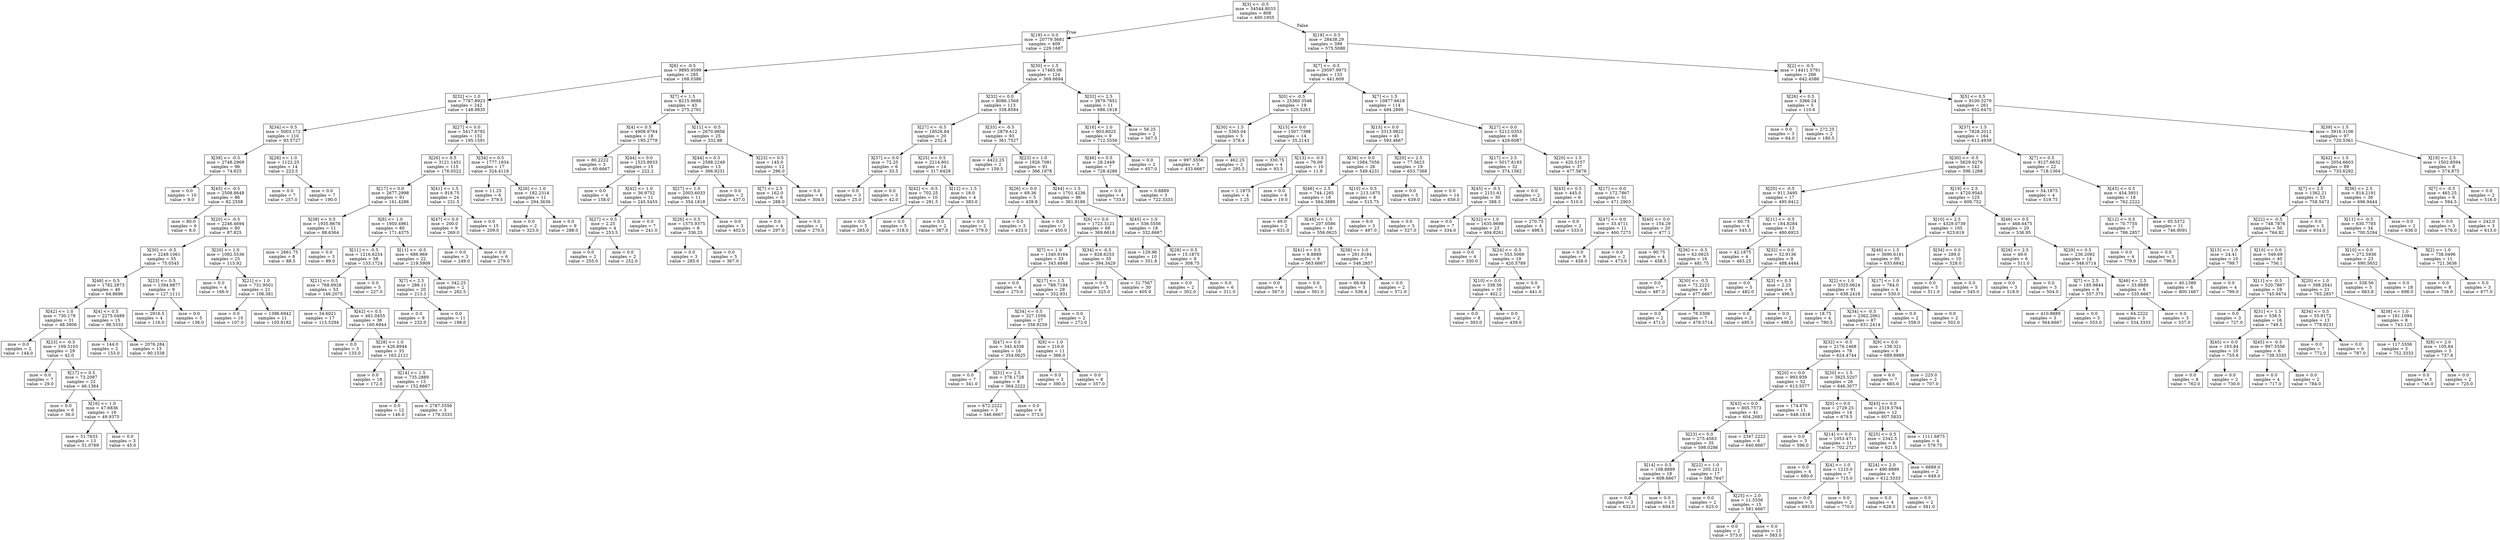 digraph Tree {
node [shape=box] ;
0 [label="X[3] <= -0.5\nmse = 54544.8033\nsamples = 808\nvalue = 400.1955"] ;
1 [label="X[19] <= 0.0\nmse = 20779.5681\nsamples = 409\nvalue = 229.1687"] ;
0 -> 1 [labeldistance=2.5, labelangle=45, headlabel="True"] ;
2 [label="X[6] <= -0.5\nmse = 9895.9599\nsamples = 285\nvalue = 168.0386"] ;
1 -> 2 ;
3 [label="X[32] <= 1.0\nmse = 7787.8923\nsamples = 242\nvalue = 148.9835"] ;
2 -> 3 ;
4 [label="X[34] <= 0.5\nmse = 5003.172\nsamples = 110\nvalue = 93.5727"] ;
3 -> 4 ;
5 [label="X[38] <= -0.5\nmse = 2748.2969\nsamples = 96\nvalue = 74.625"] ;
4 -> 5 ;
6 [label="mse = 0.0\nsamples = 10\nvalue = 9.0"] ;
5 -> 6 ;
7 [label="X[45] <= -0.5\nmse = 2508.8648\nsamples = 86\nvalue = 82.2558"] ;
5 -> 7 ;
8 [label="mse = 80.0\nsamples = 6\nvalue = 8.0"] ;
7 -> 8 ;
9 [label="X[20] <= -0.5\nmse = 2246.4694\nsamples = 80\nvalue = 87.825"] ;
7 -> 9 ;
10 [label="X[30] <= -0.5\nmse = 2249.1061\nsamples = 55\nvalue = 75.0545"] ;
9 -> 10 ;
11 [label="X[48] <= 0.5\nmse = 1782.2873\nsamples = 46\nvalue = 64.8696"] ;
10 -> 11 ;
12 [label="X[42] <= 1.0\nmse = 730.179\nsamples = 31\nvalue = 48.5806"] ;
11 -> 12 ;
13 [label="mse = 0.0\nsamples = 2\nvalue = 144.0"] ;
12 -> 13 ;
14 [label="X[23] <= -0.5\nmse = 109.3103\nsamples = 29\nvalue = 42.0"] ;
12 -> 14 ;
15 [label="mse = 0.0\nsamples = 7\nvalue = 29.0"] ;
14 -> 15 ;
16 [label="X[17] <= 0.5\nmse = 73.2087\nsamples = 22\nvalue = 46.1364"] ;
14 -> 16 ;
17 [label="mse = 0.0\nsamples = 6\nvalue = 36.0"] ;
16 -> 17 ;
18 [label="X[16] <= 1.0\nmse = 47.6836\nsamples = 16\nvalue = 49.9375"] ;
16 -> 18 ;
19 [label="mse = 51.7633\nsamples = 13\nvalue = 51.0769"] ;
18 -> 19 ;
20 [label="mse = 0.0\nsamples = 3\nvalue = 45.0"] ;
18 -> 20 ;
21 [label="X[4] <= 0.5\nmse = 2275.0489\nsamples = 15\nvalue = 98.5333"] ;
11 -> 21 ;
22 [label="mse = 144.0\nsamples = 2\nvalue = 153.0"] ;
21 -> 22 ;
23 [label="mse = 2076.284\nsamples = 13\nvalue = 90.1538"] ;
21 -> 23 ;
24 [label="X[23] <= 0.5\nmse = 1394.9877\nsamples = 9\nvalue = 127.1111"] ;
10 -> 24 ;
25 [label="mse = 2916.5\nsamples = 4\nvalue = 116.0"] ;
24 -> 25 ;
26 [label="mse = 0.0\nsamples = 5\nvalue = 136.0"] ;
24 -> 26 ;
27 [label="X[20] <= 1.0\nmse = 1092.5536\nsamples = 25\nvalue = 115.92"] ;
9 -> 27 ;
28 [label="mse = 0.0\nsamples = 4\nvalue = 166.0"] ;
27 -> 28 ;
29 [label="X[21] <= 1.0\nmse = 731.9501\nsamples = 21\nvalue = 106.381"] ;
27 -> 29 ;
30 [label="mse = 0.0\nsamples = 10\nvalue = 107.0"] ;
29 -> 30 ;
31 [label="mse = 1396.6942\nsamples = 11\nvalue = 105.8182"] ;
29 -> 31 ;
32 [label="X[28] <= 1.0\nmse = 1122.25\nsamples = 14\nvalue = 223.5"] ;
4 -> 32 ;
33 [label="mse = 0.0\nsamples = 7\nvalue = 257.0"] ;
32 -> 33 ;
34 [label="mse = 0.0\nsamples = 7\nvalue = 190.0"] ;
32 -> 34 ;
35 [label="X[27] <= 0.0\nmse = 5417.6792\nsamples = 132\nvalue = 195.1591"] ;
3 -> 35 ;
36 [label="X[26] <= 0.5\nmse = 3121.1451\nsamples = 115\nvalue = 176.0522"] ;
35 -> 36 ;
37 [label="X[17] <= 0.0\nmse = 2677.2998\nsamples = 91\nvalue = 161.4286"] ;
36 -> 37 ;
38 [label="X[39] <= 0.5\nmse = 1935.8678\nsamples = 11\nvalue = 88.6364"] ;
37 -> 38 ;
39 [label="mse = 2661.75\nsamples = 8\nvalue = 88.5"] ;
38 -> 39 ;
40 [label="mse = 0.0\nsamples = 3\nvalue = 89.0"] ;
38 -> 40 ;
41 [label="X[8] <= 1.0\nmse = 1950.4961\nsamples = 80\nvalue = 171.4375"] ;
37 -> 41 ;
42 [label="X[11] <= -0.5\nmse = 1216.6254\nsamples = 58\nvalue = 153.1724"] ;
41 -> 42 ;
43 [label="X[21] <= 0.5\nmse = 768.6928\nsamples = 53\nvalue = 146.2075"] ;
42 -> 43 ;
44 [label="mse = 34.6021\nsamples = 17\nvalue = 115.5294"] ;
43 -> 44 ;
45 [label="X[42] <= 0.5\nmse = 461.0455\nsamples = 36\nvalue = 160.6944"] ;
43 -> 45 ;
46 [label="mse = 0.0\nsamples = 3\nvalue = 133.0"] ;
45 -> 46 ;
47 [label="X[28] <= 1.0\nmse = 426.8944\nsamples = 33\nvalue = 163.2121"] ;
45 -> 47 ;
48 [label="mse = 0.0\nsamples = 18\nvalue = 172.0"] ;
47 -> 48 ;
49 [label="X[14] <= 1.5\nmse = 735.2889\nsamples = 15\nvalue = 152.6667"] ;
47 -> 49 ;
50 [label="mse = 0.0\nsamples = 12\nvalue = 146.0"] ;
49 -> 50 ;
51 [label="mse = 2787.5556\nsamples = 3\nvalue = 179.3333"] ;
49 -> 51 ;
52 [label="mse = 0.0\nsamples = 5\nvalue = 227.0"] ;
42 -> 52 ;
53 [label="X[11] <= -0.5\nmse = 686.969\nsamples = 22\nvalue = 219.5909"] ;
41 -> 53 ;
54 [label="X[7] <= 2.5\nmse = 286.11\nsamples = 20\nvalue = 213.3"] ;
53 -> 54 ;
55 [label="mse = 0.0\nsamples = 9\nvalue = 232.0"] ;
54 -> 55 ;
56 [label="mse = 0.0\nsamples = 11\nvalue = 198.0"] ;
54 -> 56 ;
57 [label="mse = 342.25\nsamples = 2\nvalue = 282.5"] ;
53 -> 57 ;
58 [label="X[41] <= 1.5\nmse = 918.75\nsamples = 24\nvalue = 231.5"] ;
36 -> 58 ;
59 [label="X[47] <= 0.0\nmse = 200.0\nsamples = 9\nvalue = 269.0"] ;
58 -> 59 ;
60 [label="mse = 0.0\nsamples = 3\nvalue = 249.0"] ;
59 -> 60 ;
61 [label="mse = 0.0\nsamples = 6\nvalue = 279.0"] ;
59 -> 61 ;
62 [label="mse = 0.0\nsamples = 15\nvalue = 209.0"] ;
58 -> 62 ;
63 [label="X[34] <= 0.5\nmse = 1777.1834\nsamples = 17\nvalue = 324.4118"] ;
35 -> 63 ;
64 [label="mse = 11.25\nsamples = 6\nvalue = 379.5"] ;
63 -> 64 ;
65 [label="X[26] <= 1.0\nmse = 182.2314\nsamples = 11\nvalue = 294.3636"] ;
63 -> 65 ;
66 [label="mse = 0.0\nsamples = 2\nvalue = 323.0"] ;
65 -> 66 ;
67 [label="mse = 0.0\nsamples = 9\nvalue = 288.0"] ;
65 -> 67 ;
68 [label="X[7] <= 1.5\nmse = 8215.9686\nsamples = 43\nvalue = 275.2791"] ;
2 -> 68 ;
69 [label="X[4] <= 0.5\nmse = 4908.9784\nsamples = 18\nvalue = 195.2778"] ;
68 -> 69 ;
70 [label="mse = 80.2222\nsamples = 3\nvalue = 60.6667"] ;
69 -> 70 ;
71 [label="X[44] <= 0.0\nmse = 1525.8933\nsamples = 15\nvalue = 222.2"] ;
69 -> 71 ;
72 [label="mse = 0.0\nsamples = 4\nvalue = 158.0"] ;
71 -> 72 ;
73 [label="X[42] <= 1.0\nmse = 36.9752\nsamples = 11\nvalue = 245.5455"] ;
71 -> 73 ;
74 [label="X[27] <= 0.5\nmse = 2.25\nsamples = 4\nvalue = 253.5"] ;
73 -> 74 ;
75 [label="mse = 0.0\nsamples = 2\nvalue = 255.0"] ;
74 -> 75 ;
76 [label="mse = 0.0\nsamples = 2\nvalue = 252.0"] ;
74 -> 76 ;
77 [label="mse = 0.0\nsamples = 7\nvalue = 241.0"] ;
73 -> 77 ;
78 [label="X[11] <= -0.5\nmse = 2670.9856\nsamples = 25\nvalue = 332.88"] ;
68 -> 78 ;
79 [label="X[44] <= 0.5\nmse = 2588.2249\nsamples = 13\nvalue = 366.9231"] ;
78 -> 79 ;
80 [label="X[27] <= 1.0\nmse = 2003.6033\nsamples = 11\nvalue = 354.1818"] ;
79 -> 80 ;
81 [label="X[26] <= 0.5\nmse = 1575.9375\nsamples = 8\nvalue = 336.25"] ;
80 -> 81 ;
82 [label="mse = 0.0\nsamples = 3\nvalue = 285.0"] ;
81 -> 82 ;
83 [label="mse = 0.0\nsamples = 5\nvalue = 367.0"] ;
81 -> 83 ;
84 [label="mse = 0.0\nsamples = 3\nvalue = 402.0"] ;
80 -> 84 ;
85 [label="mse = 0.0\nsamples = 2\nvalue = 437.0"] ;
79 -> 85 ;
86 [label="X[23] <= 0.5\nmse = 145.0\nsamples = 12\nvalue = 296.0"] ;
78 -> 86 ;
87 [label="X[7] <= 2.5\nmse = 162.0\nsamples = 6\nvalue = 288.0"] ;
86 -> 87 ;
88 [label="mse = 0.0\nsamples = 4\nvalue = 297.0"] ;
87 -> 88 ;
89 [label="mse = 0.0\nsamples = 2\nvalue = 270.0"] ;
87 -> 89 ;
90 [label="mse = 0.0\nsamples = 6\nvalue = 304.0"] ;
86 -> 90 ;
91 [label="X[30] <= 1.5\nmse = 17465.06\nsamples = 124\nvalue = 369.6694"] ;
1 -> 91 ;
92 [label="X[32] <= 0.0\nmse = 8086.1569\nsamples = 113\nvalue = 338.8584"] ;
91 -> 92 ;
93 [label="X[27] <= -0.5\nmse = 18526.84\nsamples = 20\nvalue = 232.4"] ;
92 -> 93 ;
94 [label="X[37] <= 0.0\nmse = 72.25\nsamples = 6\nvalue = 33.5"] ;
93 -> 94 ;
95 [label="mse = 0.0\nsamples = 3\nvalue = 25.0"] ;
94 -> 95 ;
96 [label="mse = 0.0\nsamples = 3\nvalue = 42.0"] ;
94 -> 96 ;
97 [label="X[25] <= 0.5\nmse = 2214.801\nsamples = 14\nvalue = 317.6429"] ;
93 -> 97 ;
98 [label="X[42] <= -0.5\nmse = 702.25\nsamples = 10\nvalue = 291.5"] ;
97 -> 98 ;
99 [label="mse = 0.0\nsamples = 5\nvalue = 265.0"] ;
98 -> 99 ;
100 [label="mse = 0.0\nsamples = 5\nvalue = 318.0"] ;
98 -> 100 ;
101 [label="X[12] <= 1.5\nmse = 16.0\nsamples = 4\nvalue = 383.0"] ;
97 -> 101 ;
102 [label="mse = 0.0\nsamples = 2\nvalue = 387.0"] ;
101 -> 102 ;
103 [label="mse = 0.0\nsamples = 2\nvalue = 379.0"] ;
101 -> 103 ;
104 [label="X[33] <= -0.5\nmse = 2879.412\nsamples = 93\nvalue = 361.7527"] ;
92 -> 104 ;
105 [label="mse = 4422.25\nsamples = 2\nvalue = 159.5"] ;
104 -> 105 ;
106 [label="X[23] <= 1.0\nmse = 1926.7081\nsamples = 91\nvalue = 366.1978"] ;
104 -> 106 ;
107 [label="X[26] <= 0.0\nmse = 69.36\nsamples = 5\nvalue = 439.8"] ;
106 -> 107 ;
108 [label="mse = 0.0\nsamples = 3\nvalue = 433.0"] ;
107 -> 108 ;
109 [label="mse = 0.0\nsamples = 2\nvalue = 450.0"] ;
107 -> 109 ;
110 [label="X[44] <= 1.5\nmse = 1701.4236\nsamples = 86\nvalue = 361.9186"] ;
106 -> 110 ;
111 [label="X[6] <= 0.0\nmse = 1723.3121\nsamples = 68\nvalue = 369.6618"] ;
110 -> 111 ;
112 [label="X[7] <= 1.0\nmse = 1340.9164\nsamples = 33\nvalue = 343.4848"] ;
111 -> 112 ;
113 [label="mse = 0.0\nsamples = 4\nvalue = 275.0"] ;
112 -> 113 ;
114 [label="X[17] <= 1.5\nmse = 789.7194\nsamples = 29\nvalue = 352.931"] ;
112 -> 114 ;
115 [label="X[34] <= 0.5\nmse = 327.1056\nsamples = 27\nvalue = 358.9259"] ;
114 -> 115 ;
116 [label="X[47] <= 0.0\nmse = 345.4336\nsamples = 16\nvalue = 354.0625"] ;
115 -> 116 ;
117 [label="mse = 0.0\nsamples = 7\nvalue = 341.0"] ;
116 -> 117 ;
118 [label="X[31] <= 2.5\nmse = 378.1728\nsamples = 9\nvalue = 364.2222"] ;
116 -> 118 ;
119 [label="mse = 672.2222\nsamples = 3\nvalue = 346.6667"] ;
118 -> 119 ;
120 [label="mse = 0.0\nsamples = 6\nvalue = 373.0"] ;
118 -> 120 ;
121 [label="X[8] <= 1.0\nmse = 216.0\nsamples = 11\nvalue = 366.0"] ;
115 -> 121 ;
122 [label="mse = 0.0\nsamples = 3\nvalue = 390.0"] ;
121 -> 122 ;
123 [label="mse = 0.0\nsamples = 8\nvalue = 357.0"] ;
121 -> 123 ;
124 [label="mse = 0.0\nsamples = 2\nvalue = 272.0"] ;
114 -> 124 ;
125 [label="X[34] <= -0.5\nmse = 828.6253\nsamples = 35\nvalue = 394.3429"] ;
111 -> 125 ;
126 [label="mse = 0.0\nsamples = 5\nvalue = 325.0"] ;
125 -> 126 ;
127 [label="mse = 31.7567\nsamples = 30\nvalue = 405.9"] ;
125 -> 127 ;
128 [label="X[45] <= 1.0\nmse = 536.5556\nsamples = 18\nvalue = 332.6667"] ;
110 -> 128 ;
129 [label="mse = 129.96\nsamples = 10\nvalue = 351.8"] ;
128 -> 129 ;
130 [label="X[28] <= 0.5\nmse = 15.1875\nsamples = 8\nvalue = 308.75"] ;
128 -> 130 ;
131 [label="mse = 0.0\nsamples = 2\nvalue = 302.0"] ;
130 -> 131 ;
132 [label="mse = 0.0\nsamples = 6\nvalue = 311.0"] ;
130 -> 132 ;
133 [label="X[32] <= 2.5\nmse = 3879.7851\nsamples = 11\nvalue = 686.1818"] ;
91 -> 133 ;
134 [label="X[16] <= 1.0\nmse = 903.8025\nsamples = 9\nvalue = 712.5556"] ;
133 -> 134 ;
135 [label="X[46] <= 0.5\nmse = 28.2449\nsamples = 7\nvalue = 728.4286"] ;
134 -> 135 ;
136 [label="mse = 0.0\nsamples = 4\nvalue = 733.0"] ;
135 -> 136 ;
137 [label="mse = 0.8889\nsamples = 3\nvalue = 722.3333"] ;
135 -> 137 ;
138 [label="mse = 0.0\nsamples = 2\nvalue = 657.0"] ;
134 -> 138 ;
139 [label="mse = 56.25\nsamples = 2\nvalue = 567.5"] ;
133 -> 139 ;
140 [label="X[19] <= 0.5\nmse = 28438.29\nsamples = 399\nvalue = 575.5088"] ;
0 -> 140 [labeldistance=2.5, labelangle=-45, headlabel="False"] ;
141 [label="X[7] <= -0.5\nmse = 29597.9975\nsamples = 133\nvalue = 441.609"] ;
140 -> 141 ;
142 [label="X[0] <= -0.5\nmse = 25360.3546\nsamples = 19\nvalue = 125.5263"] ;
141 -> 142 ;
143 [label="X[30] <= 1.5\nmse = 5365.04\nsamples = 5\nvalue = 378.4"] ;
142 -> 143 ;
144 [label="mse = 997.5556\nsamples = 3\nvalue = 433.6667"] ;
143 -> 144 ;
145 [label="mse = 462.25\nsamples = 2\nvalue = 295.5"] ;
143 -> 145 ;
146 [label="X[15] <= 0.0\nmse = 1507.7398\nsamples = 14\nvalue = 35.2143"] ;
142 -> 146 ;
147 [label="mse = 330.75\nsamples = 4\nvalue = 93.5"] ;
146 -> 147 ;
148 [label="X[13] <= -0.5\nmse = 76.09\nsamples = 10\nvalue = 11.9"] ;
146 -> 148 ;
149 [label="mse = 1.1875\nsamples = 4\nvalue = 1.25"] ;
148 -> 149 ;
150 [label="mse = 0.0\nsamples = 6\nvalue = 19.0"] ;
148 -> 150 ;
151 [label="X[7] <= 1.5\nmse = 10877.6618\nsamples = 114\nvalue = 494.2895"] ;
141 -> 151 ;
152 [label="X[15] <= 0.0\nmse = 3313.9822\nsamples = 45\nvalue = 593.4667"] ;
151 -> 152 ;
153 [label="X[36] <= 0.0\nmse = 1084.7056\nsamples = 26\nvalue = 549.4231"] ;
152 -> 153 ;
154 [label="X[46] <= 2.5\nmse = 744.1265\nsamples = 18\nvalue = 564.3889"] ;
153 -> 154 ;
155 [label="mse = 49.0\nsamples = 2\nvalue = 631.0"] ;
154 -> 155 ;
156 [label="X[48] <= 1.5\nmse = 207.0586\nsamples = 16\nvalue = 556.0625"] ;
154 -> 156 ;
157 [label="X[41] <= 0.5\nmse = 8.8889\nsamples = 9\nvalue = 563.6667"] ;
156 -> 157 ;
158 [label="mse = 0.0\nsamples = 4\nvalue = 567.0"] ;
157 -> 158 ;
159 [label="mse = 0.0\nsamples = 5\nvalue = 561.0"] ;
157 -> 159 ;
160 [label="X[38] <= 1.0\nmse = 291.9184\nsamples = 7\nvalue = 546.2857"] ;
156 -> 160 ;
161 [label="mse = 66.64\nsamples = 5\nvalue = 536.4"] ;
160 -> 161 ;
162 [label="mse = 0.0\nsamples = 2\nvalue = 571.0"] ;
160 -> 162 ;
163 [label="X[10] <= 0.5\nmse = 213.1875\nsamples = 8\nvalue = 515.75"] ;
153 -> 163 ;
164 [label="mse = 6.0\nsamples = 3\nvalue = 497.0"] ;
163 -> 164 ;
165 [label="mse = 0.0\nsamples = 5\nvalue = 527.0"] ;
163 -> 165 ;
166 [label="X[20] <= 2.5\nmse = 77.5623\nsamples = 19\nvalue = 653.7368"] ;
152 -> 166 ;
167 [label="mse = 0.0\nsamples = 5\nvalue = 639.0"] ;
166 -> 167 ;
168 [label="mse = 0.0\nsamples = 14\nvalue = 659.0"] ;
166 -> 168 ;
169 [label="X[27] <= 0.0\nmse = 5212.0353\nsamples = 69\nvalue = 429.6087"] ;
151 -> 169 ;
170 [label="X[17] <= 2.5\nmse = 5017.8193\nsamples = 32\nvalue = 374.1562"] ;
169 -> 170 ;
171 [label="X[45] <= -0.5\nmse = 2151.61\nsamples = 30\nvalue = 388.3"] ;
170 -> 171 ;
172 [label="mse = 0.0\nsamples = 7\nvalue = 334.0"] ;
171 -> 172 ;
173 [label="X[32] <= 1.0\nmse = 1635.9698\nsamples = 23\nvalue = 404.8261"] ;
171 -> 173 ;
174 [label="mse = 0.0\nsamples = 4\nvalue = 330.0"] ;
173 -> 174 ;
175 [label="X[24] <= -0.5\nmse = 553.5069\nsamples = 19\nvalue = 420.5789"] ;
173 -> 175 ;
176 [label="X[10] <= 0.0\nmse = 338.56\nsamples = 10\nvalue = 402.2"] ;
175 -> 176 ;
177 [label="mse = 0.0\nsamples = 8\nvalue = 393.0"] ;
176 -> 177 ;
178 [label="mse = 0.0\nsamples = 2\nvalue = 439.0"] ;
176 -> 178 ;
179 [label="mse = 0.0\nsamples = 9\nvalue = 441.0"] ;
175 -> 179 ;
180 [label="mse = 0.0\nsamples = 2\nvalue = 162.0"] ;
170 -> 180 ;
181 [label="X[20] <= 1.5\nmse = 420.5157\nsamples = 37\nvalue = 477.5676"] ;
169 -> 181 ;
182 [label="X[43] <= 0.5\nmse = 445.0\nsamples = 6\nvalue = 510.0"] ;
181 -> 182 ;
183 [label="mse = 270.75\nsamples = 4\nvalue = 498.5"] ;
182 -> 183 ;
184 [label="mse = 0.0\nsamples = 2\nvalue = 533.0"] ;
182 -> 184 ;
185 [label="X[17] <= 0.0\nmse = 172.7867\nsamples = 31\nvalue = 471.2903"] ;
181 -> 185 ;
186 [label="X[47] <= 0.0\nmse = 33.4711\nsamples = 11\nvalue = 460.7273"] ;
185 -> 186 ;
187 [label="mse = 0.0\nsamples = 9\nvalue = 458.0"] ;
186 -> 187 ;
188 [label="mse = 0.0\nsamples = 2\nvalue = 473.0"] ;
186 -> 188 ;
189 [label="X[40] <= 0.0\nmse = 154.29\nsamples = 20\nvalue = 477.1"] ;
185 -> 189 ;
190 [label="mse = 90.75\nsamples = 4\nvalue = 458.5"] ;
189 -> 190 ;
191 [label="X[36] <= -0.5\nmse = 62.0625\nsamples = 16\nvalue = 481.75"] ;
189 -> 191 ;
192 [label="mse = 0.0\nsamples = 7\nvalue = 487.0"] ;
191 -> 192 ;
193 [label="X[30] <= -0.5\nmse = 72.2222\nsamples = 9\nvalue = 477.6667"] ;
191 -> 193 ;
194 [label="mse = 0.0\nsamples = 2\nvalue = 471.0"] ;
193 -> 194 ;
195 [label="mse = 76.5306\nsamples = 7\nvalue = 479.5714"] ;
193 -> 195 ;
196 [label="X[2] <= -0.5\nmse = 14411.5791\nsamples = 266\nvalue = 642.4586"] ;
140 -> 196 ;
197 [label="X[26] <= 0.5\nmse = 3366.24\nsamples = 5\nvalue = 110.6"] ;
196 -> 197 ;
198 [label="mse = 0.0\nsamples = 3\nvalue = 64.0"] ;
197 -> 198 ;
199 [label="mse = 272.25\nsamples = 2\nvalue = 180.5"] ;
197 -> 199 ;
200 [label="X[5] <= 0.5\nmse = 9100.3279\nsamples = 261\nvalue = 652.6475"] ;
196 -> 200 ;
201 [label="X[37] <= 1.5\nmse = 7828.2012\nsamples = 164\nvalue = 612.4939"] ;
200 -> 201 ;
202 [label="X[30] <= -0.5\nmse = 5629.9276\nsamples = 142\nvalue = 596.1268"] ;
201 -> 202 ;
203 [label="X[20] <= -0.5\nmse = 911.3495\nsamples = 17\nvalue = 495.9412"] ;
202 -> 203 ;
204 [label="mse = 60.75\nsamples = 4\nvalue = 545.5"] ;
203 -> 204 ;
205 [label="X[11] <= -0.5\nmse = 184.8284\nsamples = 13\nvalue = 480.6923"] ;
203 -> 205 ;
206 [label="mse = 42.1875\nsamples = 4\nvalue = 463.25"] ;
205 -> 206 ;
207 [label="X[32] <= 0.0\nmse = 52.9136\nsamples = 9\nvalue = 488.4444"] ;
205 -> 207 ;
208 [label="mse = 0.0\nsamples = 5\nvalue = 482.0"] ;
207 -> 208 ;
209 [label="X[3] <= 0.5\nmse = 2.25\nsamples = 4\nvalue = 496.5"] ;
207 -> 209 ;
210 [label="mse = 0.0\nsamples = 2\nvalue = 495.0"] ;
209 -> 210 ;
211 [label="mse = 0.0\nsamples = 2\nvalue = 498.0"] ;
209 -> 211 ;
212 [label="X[19] <= 2.5\nmse = 4720.9545\nsamples = 125\nvalue = 609.752"] ;
202 -> 212 ;
213 [label="X[10] <= 2.5\nmse = 4329.0739\nsamples = 105\nvalue = 623.619"] ;
212 -> 213 ;
214 [label="X[46] <= 1.5\nmse = 3690.6161\nsamples = 95\nvalue = 633.6842"] ;
213 -> 214 ;
215 [label="X[2] <= 1.0\nmse = 3325.0624\nsamples = 91\nvalue = 638.2418"] ;
214 -> 215 ;
216 [label="mse = 18.75\nsamples = 4\nvalue = 790.5"] ;
215 -> 216 ;
217 [label="X[34] <= -0.5\nmse = 2362.2061\nsamples = 87\nvalue = 631.2414"] ;
215 -> 217 ;
218 [label="X[32] <= -0.5\nmse = 2176.1468\nsamples = 78\nvalue = 624.4744"] ;
217 -> 218 ;
219 [label="X[20] <= 0.0\nmse = 993.939\nsamples = 52\nvalue = 613.5577"] ;
218 -> 219 ;
220 [label="X[43] <= 0.0\nmse = 805.7573\nsamples = 41\nvalue = 604.2683"] ;
219 -> 220 ;
221 [label="X[23] <= 0.0\nmse = 275.4563\nsamples = 35\nvalue = 598.0286"] ;
220 -> 221 ;
222 [label="X[14] <= 0.5\nmse = 108.8889\nsamples = 18\nvalue = 608.6667"] ;
221 -> 222 ;
223 [label="mse = 0.0\nsamples = 3\nvalue = 632.0"] ;
222 -> 223 ;
224 [label="mse = 0.0\nsamples = 15\nvalue = 604.0"] ;
222 -> 224 ;
225 [label="X[22] <= 1.0\nmse = 205.1211\nsamples = 17\nvalue = 586.7647"] ;
221 -> 225 ;
226 [label="mse = 0.0\nsamples = 2\nvalue = 625.0"] ;
225 -> 226 ;
227 [label="X[25] <= 2.0\nmse = 11.5556\nsamples = 15\nvalue = 581.6667"] ;
225 -> 227 ;
228 [label="mse = 0.0\nsamples = 2\nvalue = 573.0"] ;
227 -> 228 ;
229 [label="mse = 0.0\nsamples = 13\nvalue = 583.0"] ;
227 -> 229 ;
230 [label="mse = 2347.2222\nsamples = 6\nvalue = 640.6667"] ;
220 -> 230 ;
231 [label="mse = 174.876\nsamples = 11\nvalue = 648.1818"] ;
219 -> 231 ;
232 [label="X[20] <= 1.5\nmse = 3825.5207\nsamples = 26\nvalue = 646.3077"] ;
218 -> 232 ;
233 [label="X[0] <= 0.0\nmse = 2729.25\nsamples = 14\nvalue = 679.5"] ;
232 -> 233 ;
234 [label="mse = 0.0\nsamples = 3\nvalue = 596.0"] ;
233 -> 234 ;
235 [label="X[14] <= 0.0\nmse = 1053.4711\nsamples = 11\nvalue = 702.2727"] ;
233 -> 235 ;
236 [label="mse = 0.0\nsamples = 4\nvalue = 680.0"] ;
235 -> 236 ;
237 [label="X[4] <= 1.0\nmse = 1210.0\nsamples = 7\nvalue = 715.0"] ;
235 -> 237 ;
238 [label="mse = 0.0\nsamples = 5\nvalue = 693.0"] ;
237 -> 238 ;
239 [label="mse = 0.0\nsamples = 2\nvalue = 770.0"] ;
237 -> 239 ;
240 [label="X[43] <= 0.0\nmse = 2319.5764\nsamples = 12\nvalue = 607.5833"] ;
232 -> 240 ;
241 [label="X[25] <= 0.5\nmse = 2342.5\nsamples = 8\nvalue = 621.5"] ;
240 -> 241 ;
242 [label="X[24] <= 2.0\nmse = 490.8889\nsamples = 6\nvalue = 612.3333"] ;
241 -> 242 ;
243 [label="mse = 0.0\nsamples = 4\nvalue = 628.0"] ;
242 -> 243 ;
244 [label="mse = 0.0\nsamples = 2\nvalue = 581.0"] ;
242 -> 244 ;
245 [label="mse = 6889.0\nsamples = 2\nvalue = 649.0"] ;
241 -> 245 ;
246 [label="mse = 1111.6875\nsamples = 4\nvalue = 579.75"] ;
240 -> 246 ;
247 [label="X[9] <= 0.0\nmse = 138.321\nsamples = 9\nvalue = 689.8889"] ;
217 -> 247 ;
248 [label="mse = 6.0\nsamples = 7\nvalue = 685.0"] ;
247 -> 248 ;
249 [label="mse = 225.0\nsamples = 2\nvalue = 707.0"] ;
247 -> 249 ;
250 [label="X[17] <= 1.0\nmse = 784.0\nsamples = 4\nvalue = 530.0"] ;
214 -> 250 ;
251 [label="mse = 0.0\nsamples = 2\nvalue = 558.0"] ;
250 -> 251 ;
252 [label="mse = 0.0\nsamples = 2\nvalue = 502.0"] ;
250 -> 252 ;
253 [label="X[34] <= 0.0\nmse = 289.0\nsamples = 10\nvalue = 528.0"] ;
213 -> 253 ;
254 [label="mse = 0.0\nsamples = 5\nvalue = 511.0"] ;
253 -> 254 ;
255 [label="mse = 0.0\nsamples = 5\nvalue = 545.0"] ;
253 -> 255 ;
256 [label="X[46] <= 0.5\nmse = 468.6475\nsamples = 20\nvalue = 536.95"] ;
212 -> 256 ;
257 [label="X[26] <= 2.5\nmse = 49.0\nsamples = 6\nvalue = 511.0"] ;
256 -> 257 ;
258 [label="mse = 0.0\nsamples = 3\nvalue = 518.0"] ;
257 -> 258 ;
259 [label="mse = 0.0\nsamples = 3\nvalue = 504.0"] ;
257 -> 259 ;
260 [label="X[29] <= 0.5\nmse = 236.2092\nsamples = 14\nvalue = 548.0714"] ;
256 -> 260 ;
261 [label="X[7] <= 2.5\nmse = 185.9844\nsamples = 8\nvalue = 557.375"] ;
260 -> 261 ;
262 [label="mse = 410.8889\nsamples = 3\nvalue = 564.6667"] ;
261 -> 262 ;
263 [label="mse = 0.0\nsamples = 5\nvalue = 553.0"] ;
261 -> 263 ;
264 [label="X[46] <= 2.5\nmse = 33.8889\nsamples = 6\nvalue = 535.6667"] ;
260 -> 264 ;
265 [label="mse = 64.2222\nsamples = 3\nvalue = 534.3333"] ;
264 -> 265 ;
266 [label="mse = 0.0\nsamples = 3\nvalue = 537.0"] ;
264 -> 266 ;
267 [label="X[7] <= 0.5\nmse = 9127.6632\nsamples = 22\nvalue = 718.1364"] ;
201 -> 267 ;
268 [label="mse = 54.1875\nsamples = 4\nvalue = 519.75"] ;
267 -> 268 ;
269 [label="X[45] <= 0.5\nmse = 454.3951\nsamples = 18\nvalue = 762.2222"] ;
267 -> 269 ;
270 [label="X[12] <= 0.5\nmse = 70.7755\nsamples = 7\nvalue = 786.2857"] ;
269 -> 270 ;
271 [label="mse = 0.0\nsamples = 4\nvalue = 779.0"] ;
270 -> 271 ;
272 [label="mse = 0.0\nsamples = 3\nvalue = 796.0"] ;
270 -> 272 ;
273 [label="mse = 95.5372\nsamples = 11\nvalue = 746.9091"] ;
269 -> 273 ;
274 [label="X[39] <= 1.5\nmse = 3916.3106\nsamples = 97\nvalue = 720.5361"] ;
200 -> 274 ;
275 [label="X[42] <= 1.5\nmse = 2054.6603\nsamples = 89\nvalue = 733.6292"] ;
274 -> 275 ;
276 [label="X[7] <= 2.5\nmse = 1362.21\nsamples = 53\nvalue = 758.5472"] ;
275 -> 276 ;
277 [label="X[22] <= -0.5\nmse = 748.7876\nsamples = 50\nvalue = 764.82"] ;
276 -> 277 ;
278 [label="X[15] <= 1.0\nmse = 24.41\nsamples = 10\nvalue = 799.7"] ;
277 -> 278 ;
279 [label="mse = 40.1389\nsamples = 6\nvalue = 800.1667"] ;
278 -> 279 ;
280 [label="mse = 0.0\nsamples = 4\nvalue = 799.0"] ;
278 -> 280 ;
281 [label="X[10] <= 0.0\nmse = 549.69\nsamples = 40\nvalue = 756.1"] ;
277 -> 281 ;
282 [label="X[11] <= -0.5\nmse = 520.7867\nsamples = 19\nvalue = 745.9474"] ;
281 -> 282 ;
283 [label="mse = 0.0\nsamples = 3\nvalue = 727.0"] ;
282 -> 283 ;
284 [label="X[31] <= 1.5\nmse = 538.5\nsamples = 16\nvalue = 749.5"] ;
282 -> 284 ;
285 [label="X[45] <= 0.0\nmse = 163.84\nsamples = 10\nvalue = 755.6"] ;
284 -> 285 ;
286 [label="mse = 0.0\nsamples = 8\nvalue = 762.0"] ;
285 -> 286 ;
287 [label="mse = 0.0\nsamples = 2\nvalue = 730.0"] ;
285 -> 287 ;
288 [label="X[45] <= -0.5\nmse = 997.5556\nsamples = 6\nvalue = 739.3333"] ;
284 -> 288 ;
289 [label="mse = 0.0\nsamples = 4\nvalue = 717.0"] ;
288 -> 289 ;
290 [label="mse = 0.0\nsamples = 2\nvalue = 784.0"] ;
288 -> 290 ;
291 [label="X[20] <= 1.0\nmse = 398.2041\nsamples = 21\nvalue = 765.2857"] ;
281 -> 291 ;
292 [label="X[34] <= 0.5\nmse = 55.9172\nsamples = 13\nvalue = 778.9231"] ;
291 -> 292 ;
293 [label="mse = 0.0\nsamples = 7\nvalue = 772.0"] ;
292 -> 293 ;
294 [label="mse = 0.0\nsamples = 6\nvalue = 787.0"] ;
292 -> 294 ;
295 [label="X[38] <= 1.0\nmse = 161.1094\nsamples = 8\nvalue = 743.125"] ;
291 -> 295 ;
296 [label="mse = 117.5556\nsamples = 3\nvalue = 752.3333"] ;
295 -> 296 ;
297 [label="X[8] <= 2.0\nmse = 105.84\nsamples = 5\nvalue = 737.6"] ;
295 -> 297 ;
298 [label="mse = 0.0\nsamples = 3\nvalue = 746.0"] ;
297 -> 298 ;
299 [label="mse = 0.0\nsamples = 2\nvalue = 725.0"] ;
297 -> 299 ;
300 [label="mse = 0.0\nsamples = 3\nvalue = 654.0"] ;
276 -> 300 ;
301 [label="X[36] <= 2.5\nmse = 814.2191\nsamples = 36\nvalue = 696.9444"] ;
275 -> 301 ;
302 [label="X[11] <= -0.5\nmse = 630.7785\nsamples = 34\nvalue = 700.5294"] ;
301 -> 302 ;
303 [label="X[10] <= 0.0\nmse = 272.5936\nsamples = 23\nvalue = 690.5652"] ;
302 -> 303 ;
304 [label="mse = 338.56\nsamples = 5\nvalue = 663.8"] ;
303 -> 304 ;
305 [label="mse = 0.0\nsamples = 18\nvalue = 698.0"] ;
303 -> 305 ;
306 [label="X[2] <= 1.0\nmse = 738.0496\nsamples = 11\nvalue = 721.3636"] ;
302 -> 306 ;
307 [label="mse = 0.0\nsamples = 8\nvalue = 738.0"] ;
306 -> 307 ;
308 [label="mse = 0.0\nsamples = 3\nvalue = 677.0"] ;
306 -> 308 ;
309 [label="mse = 0.0\nsamples = 2\nvalue = 636.0"] ;
301 -> 309 ;
310 [label="X[19] <= 2.5\nmse = 1502.8594\nsamples = 8\nvalue = 574.875"] ;
274 -> 310 ;
311 [label="X[7] <= -0.5\nmse = 463.25\nsamples = 6\nvalue = 594.5"] ;
310 -> 311 ;
312 [label="mse = 0.0\nsamples = 3\nvalue = 576.0"] ;
311 -> 312 ;
313 [label="mse = 242.0\nsamples = 3\nvalue = 613.0"] ;
311 -> 313 ;
314 [label="mse = 0.0\nsamples = 2\nvalue = 516.0"] ;
310 -> 314 ;
}